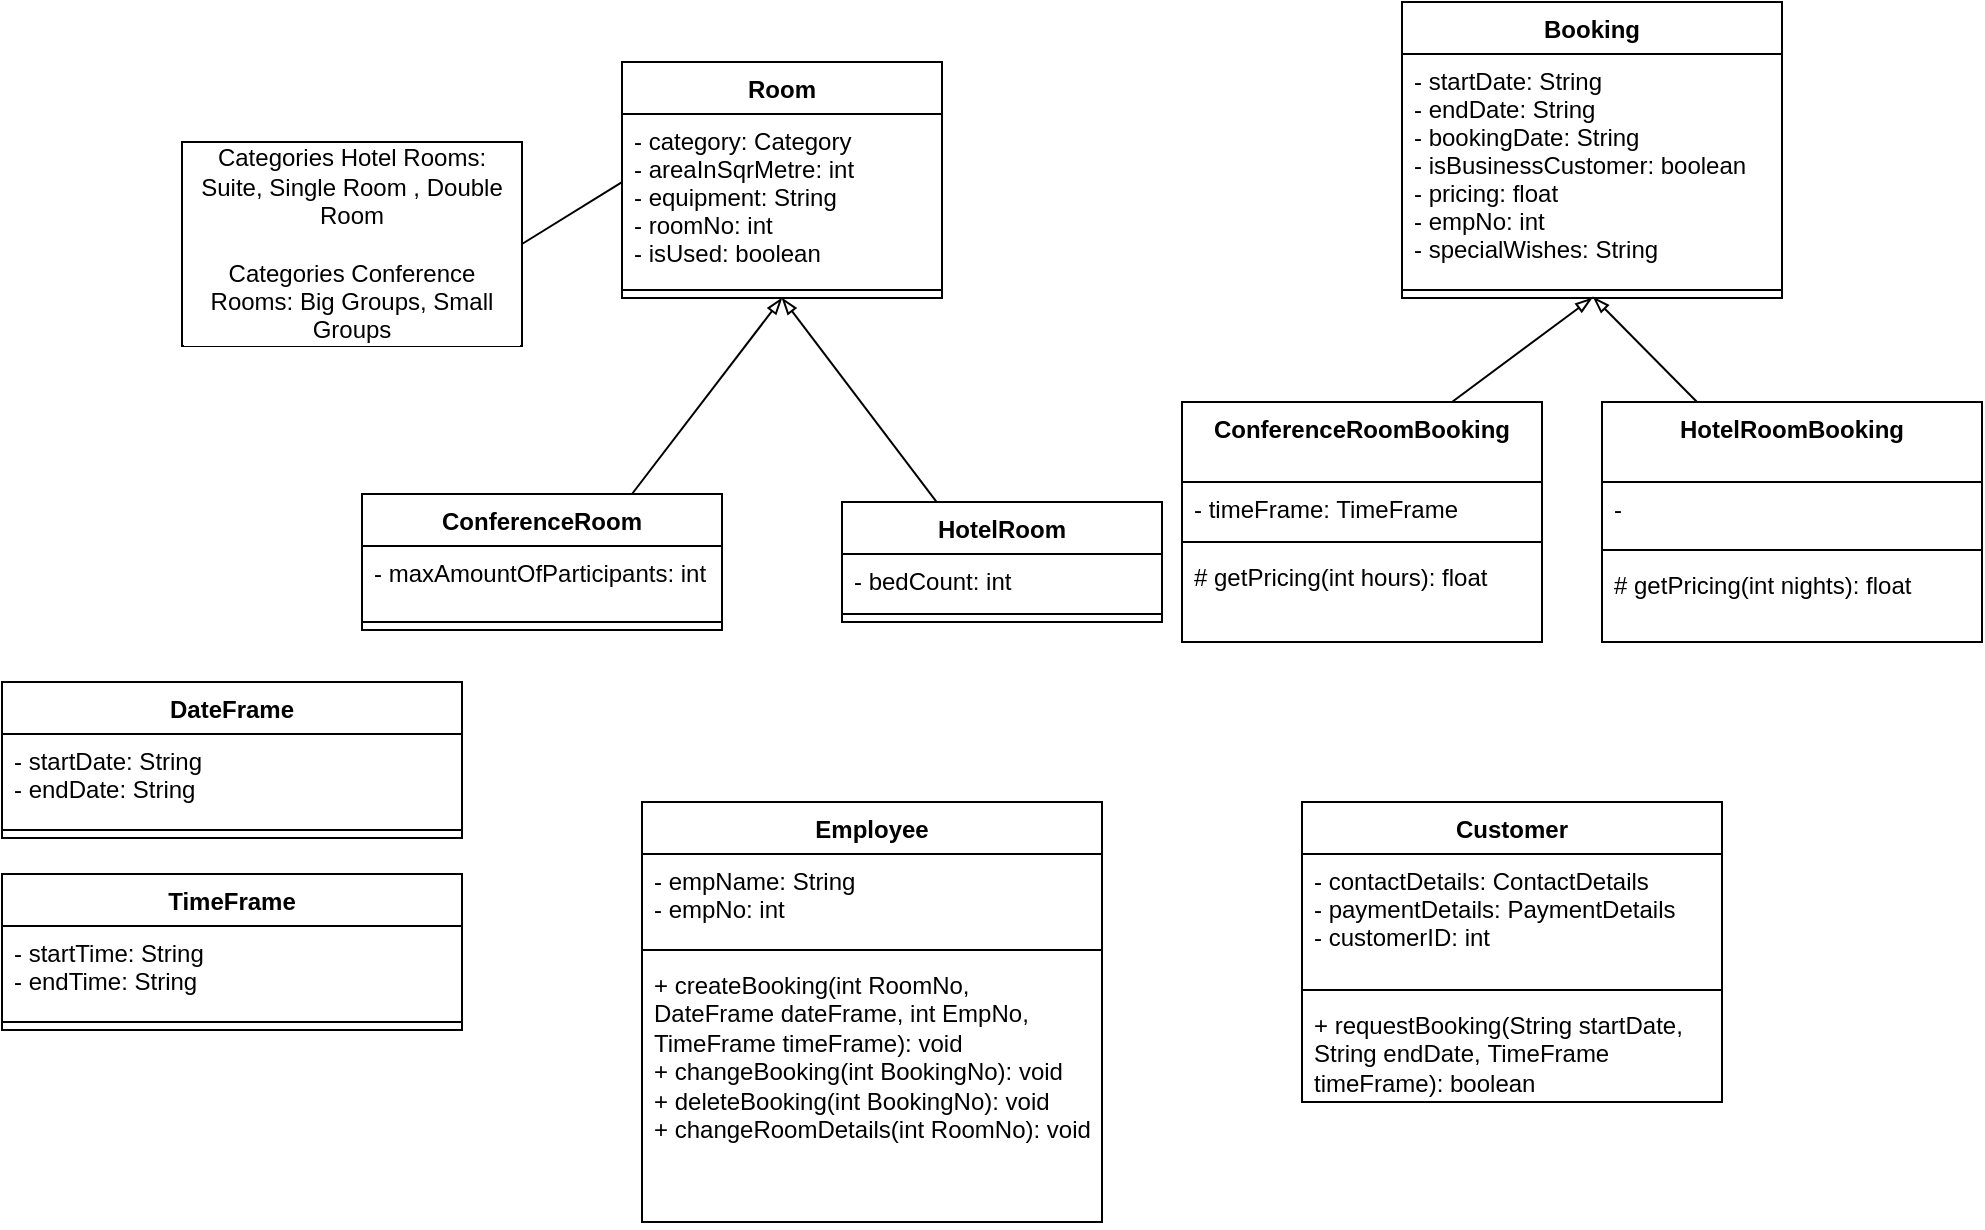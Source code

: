 <mxfile version="13.9.9" type="device"><diagram id="2DCOntcmHOBOXP-zrybD" name="Seite-1"><mxGraphModel dx="2005" dy="699" grid="1" gridSize="10" guides="1" tooltips="1" connect="1" arrows="1" fold="1" page="1" pageScale="1" pageWidth="827" pageHeight="1169" math="0" shadow="0"><root><mxCell id="0"/><mxCell id="1" parent="0"/><mxCell id="YKt6CmckZD5am2OoaG7h-21" value="" style="rounded=0;orthogonalLoop=1;jettySize=auto;html=1;startArrow=blockThin;startFill=0;endArrow=none;endFill=0;exitX=0.5;exitY=1;exitDx=0;exitDy=0;entryX=0.75;entryY=0;entryDx=0;entryDy=0;" parent="1" source="YKt6CmckZD5am2OoaG7h-1" target="YKt6CmckZD5am2OoaG7h-17" edge="1"><mxGeometry relative="1" as="geometry"><mxPoint x="219.68" y="279.428" as="sourcePoint"/></mxGeometry></mxCell><mxCell id="YKt6CmckZD5am2OoaG7h-26" value="" style="rounded=0;orthogonalLoop=1;jettySize=auto;html=1;endArrow=none;endFill=0;startArrow=blockThin;startFill=0;exitX=0.5;exitY=1;exitDx=0;exitDy=0;entryX=0.296;entryY=0.001;entryDx=0;entryDy=0;entryPerimeter=0;" parent="1" source="YKt6CmckZD5am2OoaG7h-1" target="YKt6CmckZD5am2OoaG7h-22" edge="1"><mxGeometry relative="1" as="geometry"><mxPoint x="221.28" y="280.936" as="sourcePoint"/></mxGeometry></mxCell><mxCell id="YKt6CmckZD5am2OoaG7h-1" value="Room" style="swimlane;fontStyle=1;align=center;verticalAlign=top;childLayout=stackLayout;horizontal=1;startSize=26;horizontalStack=0;resizeParent=1;resizeParentMax=0;resizeLast=0;collapsible=1;marginBottom=0;" parent="1" vertex="1"><mxGeometry x="140" y="110" width="160" height="118" as="geometry"/></mxCell><mxCell id="YKt6CmckZD5am2OoaG7h-2" value="- category: Category &#10;- areaInSqrMetre: int&#10;- equipment: String&#10;- roomNo: int&#10;- isUsed: boolean" style="text;strokeColor=none;fillColor=none;align=left;verticalAlign=top;spacingLeft=4;spacingRight=4;overflow=hidden;rotatable=0;points=[[0,0.5],[1,0.5]];portConstraint=eastwest;" parent="YKt6CmckZD5am2OoaG7h-1" vertex="1"><mxGeometry y="26" width="160" height="84" as="geometry"/></mxCell><mxCell id="YKt6CmckZD5am2OoaG7h-3" value="" style="line;strokeWidth=1;fillColor=none;align=left;verticalAlign=middle;spacingTop=-1;spacingLeft=3;spacingRight=3;rotatable=0;labelPosition=right;points=[];portConstraint=eastwest;" parent="YKt6CmckZD5am2OoaG7h-1" vertex="1"><mxGeometry y="110" width="160" height="8" as="geometry"/></mxCell><mxCell id="YKt6CmckZD5am2OoaG7h-5" value="Employee" style="swimlane;fontStyle=1;align=center;verticalAlign=top;childLayout=stackLayout;horizontal=1;startSize=26;horizontalStack=0;resizeParent=1;resizeParentMax=0;resizeLast=0;collapsible=1;marginBottom=0;" parent="1" vertex="1"><mxGeometry x="150" y="480" width="230" height="210" as="geometry"/></mxCell><mxCell id="YKt6CmckZD5am2OoaG7h-6" value="- empName: String&#10;- empNo: int" style="text;strokeColor=none;fillColor=none;align=left;verticalAlign=top;spacingLeft=4;spacingRight=4;overflow=hidden;rotatable=0;points=[[0,0.5],[1,0.5]];portConstraint=eastwest;" parent="YKt6CmckZD5am2OoaG7h-5" vertex="1"><mxGeometry y="26" width="230" height="44" as="geometry"/></mxCell><mxCell id="YKt6CmckZD5am2OoaG7h-7" value="" style="line;strokeWidth=1;fillColor=none;align=left;verticalAlign=middle;spacingTop=-1;spacingLeft=3;spacingRight=3;rotatable=0;labelPosition=right;points=[];portConstraint=eastwest;" parent="YKt6CmckZD5am2OoaG7h-5" vertex="1"><mxGeometry y="70" width="230" height="8" as="geometry"/></mxCell><mxCell id="YKt6CmckZD5am2OoaG7h-8" value="+ createBooking(int RoomNo, DateFrame dateFrame, int EmpNo, TimeFrame timeFrame): void&lt;br&gt;+ changeBooking(int BookingNo): void&lt;br&gt;+ deleteBooking(int BookingNo): void&lt;br&gt;+ changeRoomDetails(int RoomNo): void" style="text;strokeColor=none;fillColor=none;align=left;verticalAlign=top;spacingLeft=4;spacingRight=4;overflow=hidden;rotatable=0;points=[[0,0.5],[1,0.5]];portConstraint=eastwest;html=1;whiteSpace=wrap;" parent="YKt6CmckZD5am2OoaG7h-5" vertex="1"><mxGeometry y="78" width="230" height="132" as="geometry"/></mxCell><mxCell id="YKt6CmckZD5am2OoaG7h-30" value="" style="edgeStyle=none;rounded=0;orthogonalLoop=1;jettySize=auto;html=1;startArrow=blockThin;startFill=0;endArrow=none;endFill=0;exitX=0.5;exitY=1;exitDx=0;exitDy=0;entryX=0.75;entryY=0;entryDx=0;entryDy=0;" parent="1" source="YKt6CmckZD5am2OoaG7h-9" target="YKt6CmckZD5am2OoaG7h-42" edge="1"><mxGeometry relative="1" as="geometry"><mxPoint x="550" y="260" as="targetPoint"/></mxGeometry></mxCell><mxCell id="YKt6CmckZD5am2OoaG7h-34" value="" style="edgeStyle=none;rounded=0;orthogonalLoop=1;jettySize=auto;html=1;startArrow=blockThin;startFill=0;endArrow=none;endFill=0;exitX=0.503;exitY=0.938;exitDx=0;exitDy=0;exitPerimeter=0;entryX=0.25;entryY=0;entryDx=0;entryDy=0;" parent="1" source="YKt6CmckZD5am2OoaG7h-11" target="YKt6CmckZD5am2OoaG7h-38" edge="1"><mxGeometry relative="1" as="geometry"><mxPoint x="670" y="260" as="targetPoint"/></mxGeometry></mxCell><mxCell id="YKt6CmckZD5am2OoaG7h-9" value="Booking" style="swimlane;fontStyle=1;align=center;verticalAlign=top;childLayout=stackLayout;horizontal=1;startSize=26;horizontalStack=0;resizeParent=1;resizeParentMax=0;resizeLast=0;collapsible=1;marginBottom=0;" parent="1" vertex="1"><mxGeometry x="530" y="80" width="190" height="148" as="geometry"/></mxCell><mxCell id="YKt6CmckZD5am2OoaG7h-10" value="- startDate: String&#10;- endDate: String&#10;- bookingDate: String&#10;- isBusinessCustomer: boolean&#10;- pricing: float&#10;- empNo: int&#10;- specialWishes: String" style="text;strokeColor=none;fillColor=none;align=left;verticalAlign=top;spacingLeft=4;spacingRight=4;overflow=hidden;rotatable=0;points=[[0,0.5],[1,0.5]];portConstraint=eastwest;" parent="YKt6CmckZD5am2OoaG7h-9" vertex="1"><mxGeometry y="26" width="190" height="114" as="geometry"/></mxCell><mxCell id="YKt6CmckZD5am2OoaG7h-11" value="" style="line;strokeWidth=1;fillColor=none;align=left;verticalAlign=middle;spacingTop=-1;spacingLeft=3;spacingRight=3;rotatable=0;labelPosition=right;points=[];portConstraint=eastwest;" parent="YKt6CmckZD5am2OoaG7h-9" vertex="1"><mxGeometry y="140" width="190" height="8" as="geometry"/></mxCell><mxCell id="YKt6CmckZD5am2OoaG7h-13" value="Customer" style="swimlane;fontStyle=1;align=center;verticalAlign=top;childLayout=stackLayout;horizontal=1;startSize=26;horizontalStack=0;resizeParent=1;resizeParentMax=0;resizeLast=0;collapsible=1;marginBottom=0;" parent="1" vertex="1"><mxGeometry x="480" y="480" width="210" height="150" as="geometry"/></mxCell><mxCell id="YKt6CmckZD5am2OoaG7h-14" value="- contactDetails: ContactDetails&#10;- paymentDetails: PaymentDetails&#10;- customerID: int" style="text;strokeColor=none;fillColor=none;align=left;verticalAlign=top;spacingLeft=4;spacingRight=4;overflow=hidden;rotatable=0;points=[[0,0.5],[1,0.5]];portConstraint=eastwest;" parent="YKt6CmckZD5am2OoaG7h-13" vertex="1"><mxGeometry y="26" width="210" height="64" as="geometry"/></mxCell><mxCell id="YKt6CmckZD5am2OoaG7h-15" value="" style="line;strokeWidth=1;fillColor=none;align=left;verticalAlign=middle;spacingTop=-1;spacingLeft=3;spacingRight=3;rotatable=0;labelPosition=right;points=[];portConstraint=eastwest;" parent="YKt6CmckZD5am2OoaG7h-13" vertex="1"><mxGeometry y="90" width="210" height="8" as="geometry"/></mxCell><mxCell id="YKt6CmckZD5am2OoaG7h-16" value="+ requestBooking(String startDate, String endDate, TimeFrame timeFrame): boolean" style="text;strokeColor=none;fillColor=none;align=left;verticalAlign=top;spacingLeft=4;spacingRight=4;overflow=hidden;rotatable=0;points=[[0,0.5],[1,0.5]];portConstraint=eastwest;whiteSpace=wrap;" parent="YKt6CmckZD5am2OoaG7h-13" vertex="1"><mxGeometry y="98" width="210" height="52" as="geometry"/></mxCell><mxCell id="YKt6CmckZD5am2OoaG7h-17" value="ConferenceRoom" style="swimlane;fontStyle=1;align=center;verticalAlign=top;childLayout=stackLayout;horizontal=1;startSize=26;horizontalStack=0;resizeParent=1;resizeParentMax=0;resizeLast=0;collapsible=1;marginBottom=0;" parent="1" vertex="1"><mxGeometry x="10" y="326" width="180" height="68" as="geometry"/></mxCell><mxCell id="YKt6CmckZD5am2OoaG7h-18" value="- maxAmountOfParticipants: int" style="text;strokeColor=none;fillColor=none;align=left;verticalAlign=top;spacingLeft=4;spacingRight=4;overflow=hidden;rotatable=0;points=[[0,0.5],[1,0.5]];portConstraint=eastwest;" parent="YKt6CmckZD5am2OoaG7h-17" vertex="1"><mxGeometry y="26" width="180" height="34" as="geometry"/></mxCell><mxCell id="YKt6CmckZD5am2OoaG7h-19" value="" style="line;strokeWidth=1;fillColor=none;align=left;verticalAlign=middle;spacingTop=-1;spacingLeft=3;spacingRight=3;rotatable=0;labelPosition=right;points=[];portConstraint=eastwest;" parent="YKt6CmckZD5am2OoaG7h-17" vertex="1"><mxGeometry y="60" width="180" height="8" as="geometry"/></mxCell><mxCell id="YKt6CmckZD5am2OoaG7h-22" value="HotelRoom" style="swimlane;fontStyle=1;align=center;verticalAlign=top;childLayout=stackLayout;horizontal=1;startSize=26;horizontalStack=0;resizeParent=1;resizeParentMax=0;resizeLast=0;collapsible=1;marginBottom=0;" parent="1" vertex="1"><mxGeometry x="250" y="330" width="160" height="60" as="geometry"/></mxCell><mxCell id="YKt6CmckZD5am2OoaG7h-23" value="- bedCount: int" style="text;strokeColor=none;fillColor=none;align=left;verticalAlign=top;spacingLeft=4;spacingRight=4;overflow=hidden;rotatable=0;points=[[0,0.5],[1,0.5]];portConstraint=eastwest;" parent="YKt6CmckZD5am2OoaG7h-22" vertex="1"><mxGeometry y="26" width="160" height="26" as="geometry"/></mxCell><mxCell id="YKt6CmckZD5am2OoaG7h-24" value="" style="line;strokeWidth=1;fillColor=none;align=left;verticalAlign=middle;spacingTop=-1;spacingLeft=3;spacingRight=3;rotatable=0;labelPosition=right;points=[];portConstraint=eastwest;" parent="YKt6CmckZD5am2OoaG7h-22" vertex="1"><mxGeometry y="52" width="160" height="8" as="geometry"/></mxCell><mxCell id="YKt6CmckZD5am2OoaG7h-38" value="HotelRoomBooking" style="swimlane;fontStyle=1;align=center;verticalAlign=top;childLayout=stackLayout;horizontal=1;startSize=40;horizontalStack=0;resizeParent=1;resizeParentMax=0;resizeLast=0;collapsible=1;marginBottom=0;whiteSpace=wrap;" parent="1" vertex="1"><mxGeometry x="630" y="280" width="190" height="120" as="geometry"/></mxCell><mxCell id="YKt6CmckZD5am2OoaG7h-39" value="- " style="text;strokeColor=none;fillColor=none;align=left;verticalAlign=top;spacingLeft=4;spacingRight=4;overflow=hidden;rotatable=0;points=[[0,0.5],[1,0.5]];portConstraint=eastwest;" parent="YKt6CmckZD5am2OoaG7h-38" vertex="1"><mxGeometry y="40" width="190" height="30" as="geometry"/></mxCell><mxCell id="YKt6CmckZD5am2OoaG7h-40" value="" style="line;strokeWidth=1;fillColor=none;align=left;verticalAlign=middle;spacingTop=-1;spacingLeft=3;spacingRight=3;rotatable=0;labelPosition=right;points=[];portConstraint=eastwest;" parent="YKt6CmckZD5am2OoaG7h-38" vertex="1"><mxGeometry y="70" width="190" height="8" as="geometry"/></mxCell><mxCell id="YKt6CmckZD5am2OoaG7h-41" value="# getPricing(int nights): float" style="text;strokeColor=none;fillColor=none;align=left;verticalAlign=top;spacingLeft=4;spacingRight=4;overflow=hidden;rotatable=0;points=[[0,0.5],[1,0.5]];portConstraint=eastwest;whiteSpace=wrap;" parent="YKt6CmckZD5am2OoaG7h-38" vertex="1"><mxGeometry y="78" width="190" height="42" as="geometry"/></mxCell><mxCell id="YKt6CmckZD5am2OoaG7h-42" value="ConferenceRoomBooking" style="swimlane;fontStyle=1;align=center;verticalAlign=top;childLayout=stackLayout;horizontal=1;startSize=40;horizontalStack=0;resizeParent=1;resizeParentMax=0;resizeLast=0;collapsible=1;marginBottom=0;whiteSpace=wrap;" parent="1" vertex="1"><mxGeometry x="420" y="280" width="180" height="120" as="geometry"/></mxCell><mxCell id="YKt6CmckZD5am2OoaG7h-43" value="- timeFrame: TimeFrame" style="text;strokeColor=none;fillColor=none;align=left;verticalAlign=top;spacingLeft=4;spacingRight=4;overflow=hidden;rotatable=0;points=[[0,0.5],[1,0.5]];portConstraint=eastwest;" parent="YKt6CmckZD5am2OoaG7h-42" vertex="1"><mxGeometry y="40" width="180" height="26" as="geometry"/></mxCell><mxCell id="YKt6CmckZD5am2OoaG7h-44" value="" style="line;strokeWidth=1;fillColor=none;align=left;verticalAlign=middle;spacingTop=-1;spacingLeft=3;spacingRight=3;rotatable=0;labelPosition=right;points=[];portConstraint=eastwest;" parent="YKt6CmckZD5am2OoaG7h-42" vertex="1"><mxGeometry y="66" width="180" height="8" as="geometry"/></mxCell><mxCell id="YKt6CmckZD5am2OoaG7h-45" value="# getPricing(int hours): float" style="text;strokeColor=none;fillColor=none;align=left;verticalAlign=top;spacingLeft=4;spacingRight=4;overflow=hidden;rotatable=0;points=[[0,0.5],[1,0.5]];portConstraint=eastwest;whiteSpace=wrap;" parent="YKt6CmckZD5am2OoaG7h-42" vertex="1"><mxGeometry y="74" width="180" height="46" as="geometry"/></mxCell><mxCell id="YKt6CmckZD5am2OoaG7h-50" value="" style="edgeStyle=none;rounded=0;orthogonalLoop=1;jettySize=auto;html=1;startArrow=none;startFill=0;endArrow=none;endFill=0;exitX=0;exitY=0.405;exitDx=0;exitDy=0;exitPerimeter=0;entryX=1;entryY=0.5;entryDx=0;entryDy=0;" parent="1" source="YKt6CmckZD5am2OoaG7h-2" target="YKt6CmckZD5am2OoaG7h-51" edge="1"><mxGeometry relative="1" as="geometry"><mxPoint x="90.0" y="100" as="targetPoint"/></mxGeometry></mxCell><mxCell id="YKt6CmckZD5am2OoaG7h-51" value="Categories Hotel Rooms:&lt;br&gt;Suite, Single Room , Double Room&lt;br&gt;&lt;br&gt;Categories Conference Rooms: Big Groups, Small Groups" style="rounded=0;whiteSpace=wrap;html=1;labelBackgroundColor=#ffffff;" parent="1" vertex="1"><mxGeometry x="-80" y="150" width="170" height="102" as="geometry"/></mxCell><mxCell id="TNNP1RGEtWR83qYc_pFl-1" value="TimeFrame" style="swimlane;fontStyle=1;align=center;verticalAlign=top;childLayout=stackLayout;horizontal=1;startSize=26;horizontalStack=0;resizeParent=1;resizeParentMax=0;resizeLast=0;collapsible=1;marginBottom=0;" vertex="1" parent="1"><mxGeometry x="-170" y="516" width="230" height="78" as="geometry"/></mxCell><mxCell id="TNNP1RGEtWR83qYc_pFl-2" value="- startTime: String&#10;- endTime: String" style="text;strokeColor=none;fillColor=none;align=left;verticalAlign=top;spacingLeft=4;spacingRight=4;overflow=hidden;rotatable=0;points=[[0,0.5],[1,0.5]];portConstraint=eastwest;" vertex="1" parent="TNNP1RGEtWR83qYc_pFl-1"><mxGeometry y="26" width="230" height="44" as="geometry"/></mxCell><mxCell id="TNNP1RGEtWR83qYc_pFl-3" value="" style="line;strokeWidth=1;fillColor=none;align=left;verticalAlign=middle;spacingTop=-1;spacingLeft=3;spacingRight=3;rotatable=0;labelPosition=right;points=[];portConstraint=eastwest;" vertex="1" parent="TNNP1RGEtWR83qYc_pFl-1"><mxGeometry y="70" width="230" height="8" as="geometry"/></mxCell><mxCell id="TNNP1RGEtWR83qYc_pFl-5" value="DateFrame" style="swimlane;fontStyle=1;align=center;verticalAlign=top;childLayout=stackLayout;horizontal=1;startSize=26;horizontalStack=0;resizeParent=1;resizeParentMax=0;resizeLast=0;collapsible=1;marginBottom=0;" vertex="1" parent="1"><mxGeometry x="-170" y="420" width="230" height="78" as="geometry"/></mxCell><mxCell id="TNNP1RGEtWR83qYc_pFl-6" value="- startDate: String&#10;- endDate: String" style="text;strokeColor=none;fillColor=none;align=left;verticalAlign=top;spacingLeft=4;spacingRight=4;overflow=hidden;rotatable=0;points=[[0,0.5],[1,0.5]];portConstraint=eastwest;" vertex="1" parent="TNNP1RGEtWR83qYc_pFl-5"><mxGeometry y="26" width="230" height="44" as="geometry"/></mxCell><mxCell id="TNNP1RGEtWR83qYc_pFl-7" value="" style="line;strokeWidth=1;fillColor=none;align=left;verticalAlign=middle;spacingTop=-1;spacingLeft=3;spacingRight=3;rotatable=0;labelPosition=right;points=[];portConstraint=eastwest;" vertex="1" parent="TNNP1RGEtWR83qYc_pFl-5"><mxGeometry y="70" width="230" height="8" as="geometry"/></mxCell></root></mxGraphModel></diagram></mxfile>